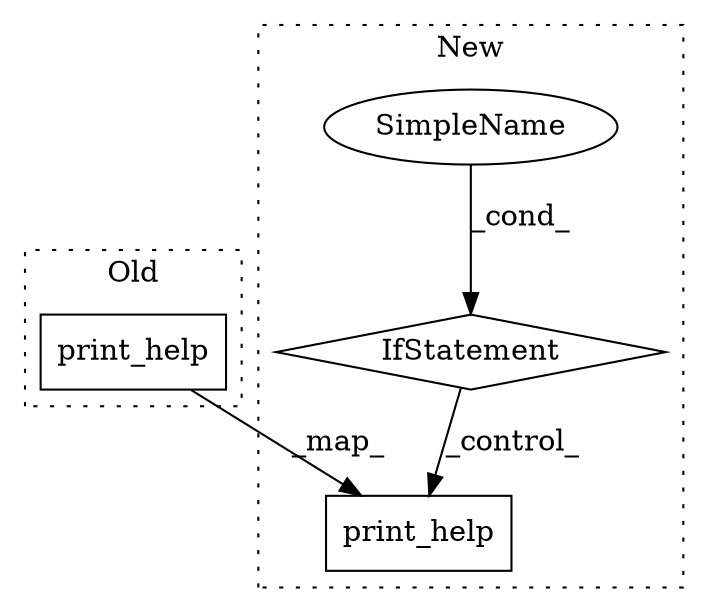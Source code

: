 digraph G {
subgraph cluster0 {
1 [label="print_help" a="32" s="26554,26566" l="11,1" shape="box"];
label = "Old";
style="dotted";
}
subgraph cluster1 {
2 [label="print_help" a="32" s="26802,26814" l="11,1" shape="box"];
3 [label="IfStatement" a="25" s="26758,26765" l="4,2" shape="diamond"];
4 [label="SimpleName" a="42" s="26762" l="3" shape="ellipse"];
label = "New";
style="dotted";
}
1 -> 2 [label="_map_"];
3 -> 2 [label="_control_"];
4 -> 3 [label="_cond_"];
}